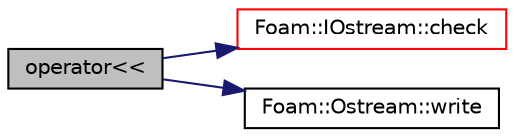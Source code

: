 digraph "operator&lt;&lt;"
{
  bgcolor="transparent";
  edge [fontname="Helvetica",fontsize="10",labelfontname="Helvetica",labelfontsize="10"];
  node [fontname="Helvetica",fontsize="10",shape=record];
  rankdir="LR";
  Node127899 [label="operator\<\<",height=0.2,width=0.4,color="black", fillcolor="grey75", style="filled", fontcolor="black"];
  Node127899 -> Node127900 [color="midnightblue",fontsize="10",style="solid",fontname="Helvetica"];
  Node127900 [label="Foam::IOstream::check",height=0.2,width=0.4,color="red",URL="$a27333.html#a367eb3425fc4e8270e2aa961df8ac8a5",tooltip="Check IOstream status for given operation. "];
  Node127899 -> Node127951 [color="midnightblue",fontsize="10",style="solid",fontname="Helvetica"];
  Node127951 [label="Foam::Ostream::write",height=0.2,width=0.4,color="black",URL="$a27345.html#a81a19ad9e4098b4701cc8bab9a59d78b",tooltip="Write next token to stream. "];
}
